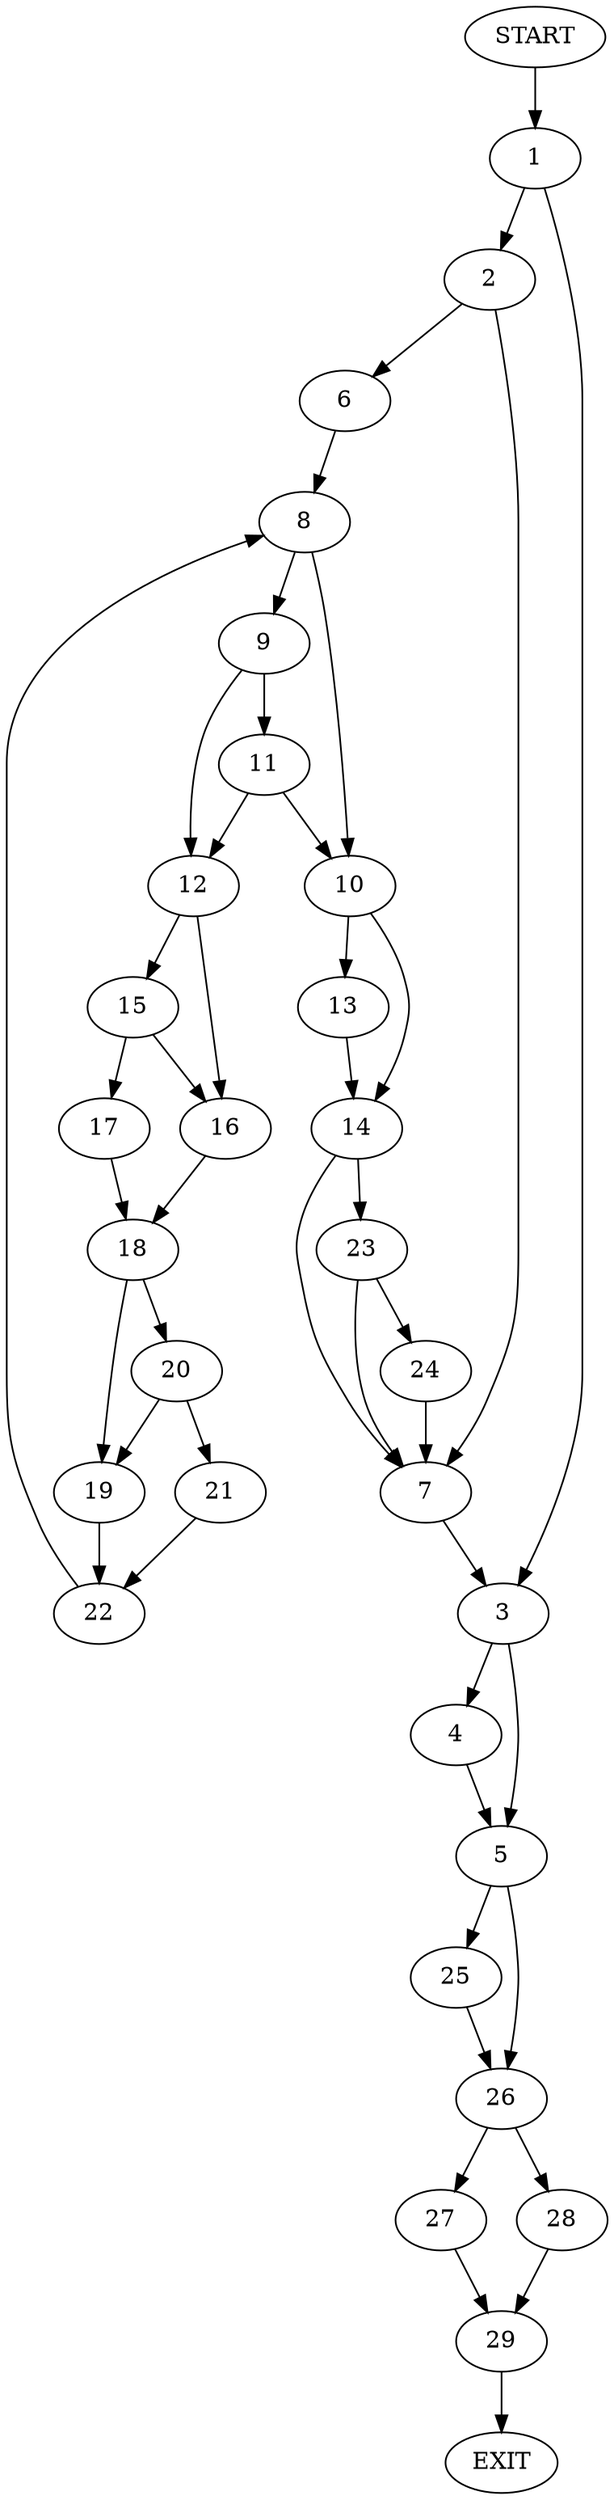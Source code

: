 digraph {
0 [label="START"]
30 [label="EXIT"]
0 -> 1
1 -> 2
1 -> 3
3 -> 4
3 -> 5
2 -> 6
2 -> 7
6 -> 8
7 -> 3
8 -> 9
8 -> 10
9 -> 11
9 -> 12
10 -> 13
10 -> 14
12 -> 15
12 -> 16
11 -> 12
11 -> 10
15 -> 17
15 -> 16
16 -> 18
17 -> 18
18 -> 19
18 -> 20
20 -> 21
20 -> 19
19 -> 22
21 -> 22
22 -> 8
13 -> 14
14 -> 23
14 -> 7
23 -> 7
23 -> 24
24 -> 7
4 -> 5
5 -> 25
5 -> 26
26 -> 27
26 -> 28
25 -> 26
28 -> 29
27 -> 29
29 -> 30
}
